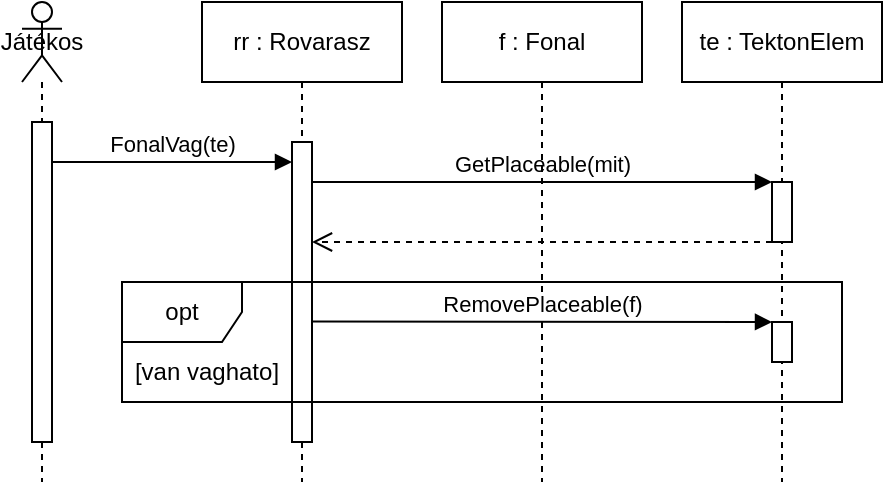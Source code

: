 <mxfile version="26.0.16">
  <diagram name="Page-1" id="jyKlAJJ9NLUasiOqqjGp">
    <mxGraphModel dx="1219" dy="469" grid="1" gridSize="10" guides="1" tooltips="1" connect="1" arrows="1" fold="1" page="0" pageScale="1" pageWidth="850" pageHeight="1100" math="0" shadow="0">
      <root>
        <mxCell id="0" />
        <mxCell id="1" parent="0" />
        <mxCell id="ibCAYDNQj_hkH_2NKTYt-11" value="rr : Rovarasz" style="shape=umlLifeline;perimeter=lifelinePerimeter;whiteSpace=wrap;html=1;container=1;dropTarget=0;collapsible=0;recursiveResize=0;outlineConnect=0;portConstraint=eastwest;newEdgeStyle={&quot;curved&quot;:0,&quot;rounded&quot;:0};" parent="1" vertex="1">
          <mxGeometry x="80" y="160" width="100" height="240" as="geometry" />
        </mxCell>
        <mxCell id="ibCAYDNQj_hkH_2NKTYt-12" value="" style="html=1;points=[[0,0,0,0,5],[0,1,0,0,-5],[1,0,0,0,5],[1,1,0,0,-5]];perimeter=orthogonalPerimeter;outlineConnect=0;targetShapes=umlLifeline;portConstraint=eastwest;newEdgeStyle={&quot;curved&quot;:0,&quot;rounded&quot;:0};" parent="ibCAYDNQj_hkH_2NKTYt-11" vertex="1">
          <mxGeometry x="45" y="70" width="10" height="150" as="geometry" />
        </mxCell>
        <mxCell id="ibCAYDNQj_hkH_2NKTYt-14" value="te : TektonElem" style="shape=umlLifeline;perimeter=lifelinePerimeter;whiteSpace=wrap;html=1;container=1;dropTarget=0;collapsible=0;recursiveResize=0;outlineConnect=0;portConstraint=eastwest;newEdgeStyle={&quot;curved&quot;:0,&quot;rounded&quot;:0};" parent="1" vertex="1">
          <mxGeometry x="320" y="160" width="100" height="240" as="geometry" />
        </mxCell>
        <mxCell id="ibCAYDNQj_hkH_2NKTYt-27" value="" style="html=1;points=[[0,0,0,0,5],[0,1,0,0,-5],[1,0,0,0,5],[1,1,0,0,-5]];perimeter=orthogonalPerimeter;outlineConnect=0;targetShapes=umlLifeline;portConstraint=eastwest;newEdgeStyle={&quot;curved&quot;:0,&quot;rounded&quot;:0};" parent="ibCAYDNQj_hkH_2NKTYt-14" vertex="1">
          <mxGeometry x="45" y="90" width="10" height="30" as="geometry" />
        </mxCell>
        <mxCell id="xirwWgi3ENYtCKgUfGrk-7" value="" style="html=1;points=[[0,0,0,0,5],[0,1,0,0,-5],[1,0,0,0,5],[1,1,0,0,-5]];perimeter=orthogonalPerimeter;outlineConnect=0;targetShapes=umlLifeline;portConstraint=eastwest;newEdgeStyle={&quot;curved&quot;:0,&quot;rounded&quot;:0};" vertex="1" parent="ibCAYDNQj_hkH_2NKTYt-14">
          <mxGeometry x="45" y="160" width="10" height="20" as="geometry" />
        </mxCell>
        <mxCell id="ibCAYDNQj_hkH_2NKTYt-28" value="&lt;div&gt;GetPlaceable(mit)&lt;/div&gt;" style="html=1;verticalAlign=bottom;endArrow=block;curved=0;rounded=0;" parent="1" edge="1">
          <mxGeometry x="-0.001" relative="1" as="geometry">
            <mxPoint x="135" y="250" as="sourcePoint" />
            <mxPoint x="365" y="250" as="targetPoint" />
            <mxPoint as="offset" />
          </mxGeometry>
        </mxCell>
        <mxCell id="ibCAYDNQj_hkH_2NKTYt-33" value="f : Fonal" style="shape=umlLifeline;perimeter=lifelinePerimeter;whiteSpace=wrap;html=1;container=1;dropTarget=0;collapsible=0;recursiveResize=0;outlineConnect=0;portConstraint=eastwest;newEdgeStyle={&quot;curved&quot;:0,&quot;rounded&quot;:0};" parent="1" vertex="1">
          <mxGeometry x="200" y="160" width="100" height="240" as="geometry" />
        </mxCell>
        <mxCell id="ibCAYDNQj_hkH_2NKTYt-50" value="" style="html=1;verticalAlign=bottom;endArrow=open;dashed=1;endSize=8;curved=0;rounded=0;" parent="1" edge="1">
          <mxGeometry relative="1" as="geometry">
            <mxPoint x="365" y="280" as="sourcePoint" />
            <mxPoint x="135" y="280" as="targetPoint" />
          </mxGeometry>
        </mxCell>
        <mxCell id="xirwWgi3ENYtCKgUfGrk-1" value="Játékos" style="shape=umlLifeline;perimeter=lifelinePerimeter;whiteSpace=wrap;html=1;container=1;dropTarget=0;collapsible=0;recursiveResize=0;outlineConnect=0;portConstraint=eastwest;newEdgeStyle={&quot;curved&quot;:0,&quot;rounded&quot;:0};participant=umlActor;" vertex="1" parent="1">
          <mxGeometry x="-10" y="160" width="20" height="240" as="geometry" />
        </mxCell>
        <mxCell id="xirwWgi3ENYtCKgUfGrk-2" value="" style="html=1;points=[[0,0,0,0,5],[0,1,0,0,-5],[1,0,0,0,5],[1,1,0,0,-5]];perimeter=orthogonalPerimeter;outlineConnect=0;targetShapes=umlLifeline;portConstraint=eastwest;newEdgeStyle={&quot;curved&quot;:0,&quot;rounded&quot;:0};" vertex="1" parent="xirwWgi3ENYtCKgUfGrk-1">
          <mxGeometry x="5" y="60" width="10" height="160" as="geometry" />
        </mxCell>
        <mxCell id="xirwWgi3ENYtCKgUfGrk-3" value="FonalVag(te)" style="html=1;verticalAlign=bottom;endArrow=block;curved=0;rounded=0;" edge="1" parent="1" target="ibCAYDNQj_hkH_2NKTYt-12">
          <mxGeometry width="80" relative="1" as="geometry">
            <mxPoint x="5" y="240" as="sourcePoint" />
            <mxPoint x="125" y="240" as="targetPoint" />
          </mxGeometry>
        </mxCell>
        <mxCell id="xirwWgi3ENYtCKgUfGrk-4" value="opt" style="shape=umlFrame;whiteSpace=wrap;html=1;pointerEvents=0;" vertex="1" parent="1">
          <mxGeometry x="40" y="300" width="360" height="60" as="geometry" />
        </mxCell>
        <mxCell id="xirwWgi3ENYtCKgUfGrk-5" value="[van vaghato]" style="text;html=1;align=center;verticalAlign=middle;resizable=0;points=[];autosize=1;strokeColor=none;fillColor=none;" vertex="1" parent="1">
          <mxGeometry x="32" y="330" width="100" height="30" as="geometry" />
        </mxCell>
        <mxCell id="xirwWgi3ENYtCKgUfGrk-6" value="RemovePlaceable(f)" style="html=1;verticalAlign=bottom;endArrow=block;curved=0;rounded=0;" edge="1" parent="1" target="xirwWgi3ENYtCKgUfGrk-7">
          <mxGeometry width="80" relative="1" as="geometry">
            <mxPoint x="135" y="319.71" as="sourcePoint" />
            <mxPoint x="280" y="319.71" as="targetPoint" />
          </mxGeometry>
        </mxCell>
      </root>
    </mxGraphModel>
  </diagram>
</mxfile>
